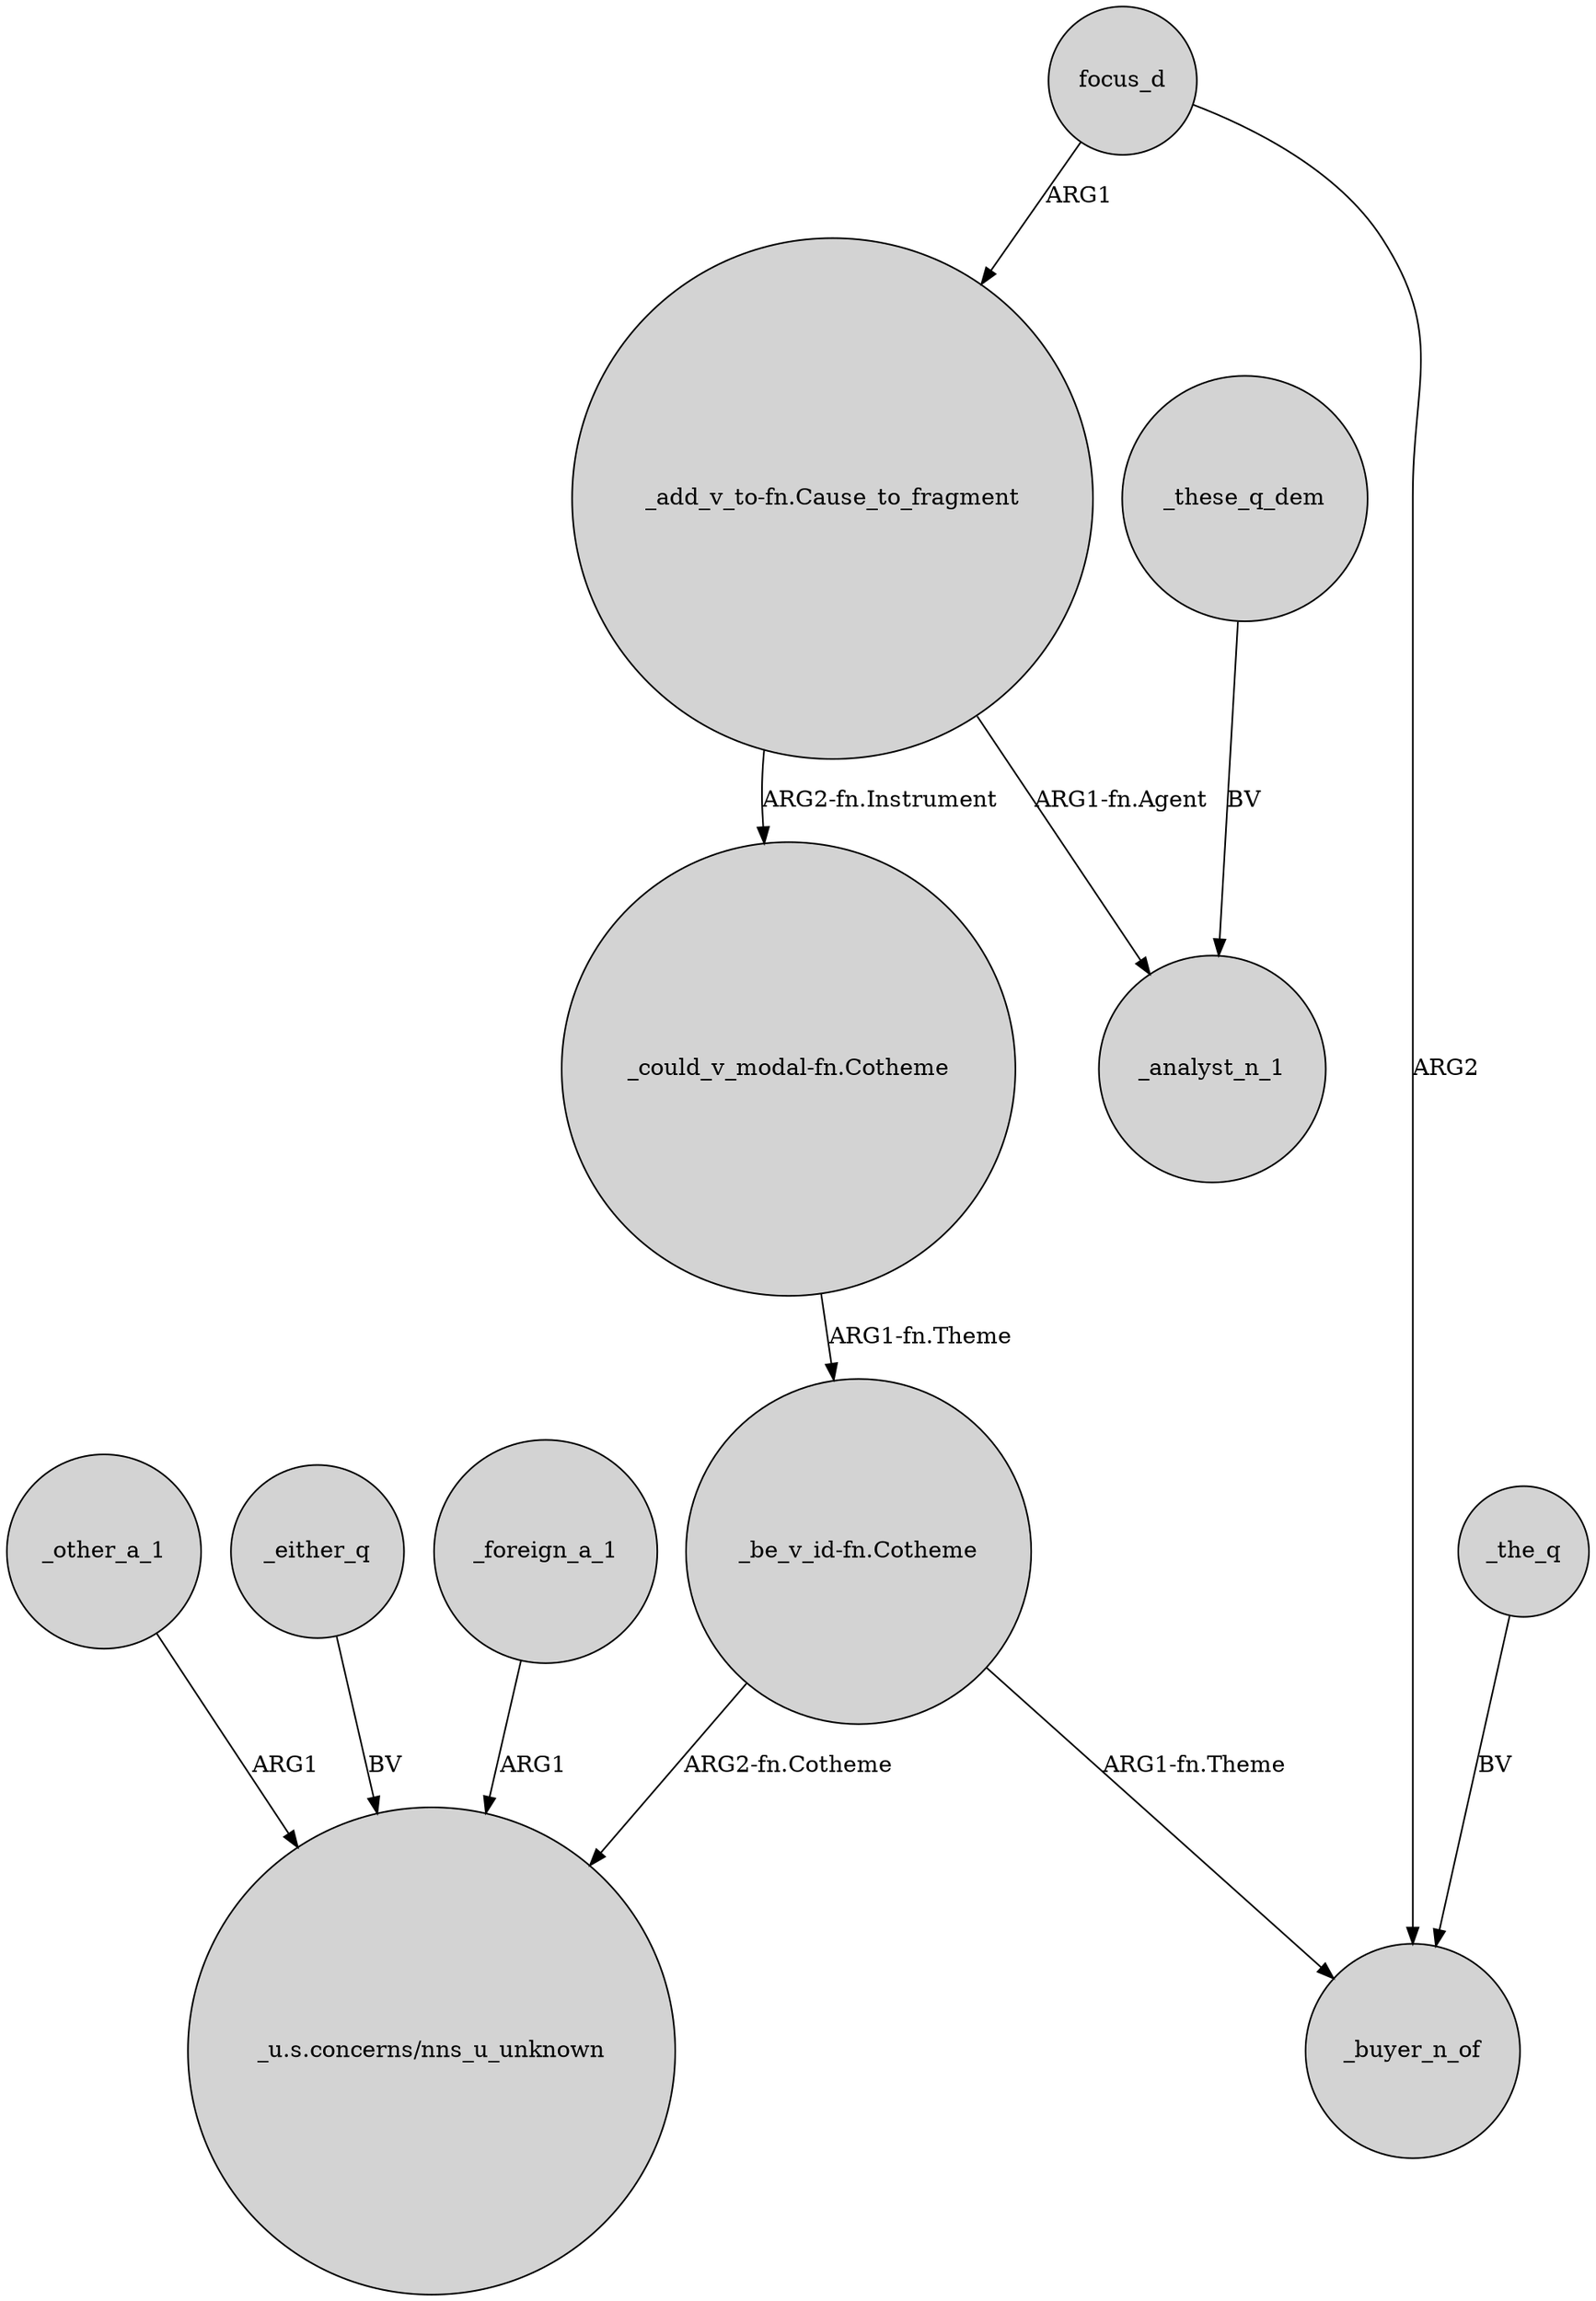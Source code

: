 digraph {
	node [shape=circle style=filled]
	"_could_v_modal-fn.Cotheme" -> "_be_v_id-fn.Cotheme" [label="ARG1-fn.Theme"]
	_foreign_a_1 -> "_u.s.concerns/nns_u_unknown" [label=ARG1]
	"_add_v_to-fn.Cause_to_fragment" -> _analyst_n_1 [label="ARG1-fn.Agent"]
	_other_a_1 -> "_u.s.concerns/nns_u_unknown" [label=ARG1]
	focus_d -> "_add_v_to-fn.Cause_to_fragment" [label=ARG1]
	"_add_v_to-fn.Cause_to_fragment" -> "_could_v_modal-fn.Cotheme" [label="ARG2-fn.Instrument"]
	_either_q -> "_u.s.concerns/nns_u_unknown" [label=BV]
	"_be_v_id-fn.Cotheme" -> "_u.s.concerns/nns_u_unknown" [label="ARG2-fn.Cotheme"]
	_these_q_dem -> _analyst_n_1 [label=BV]
	focus_d -> _buyer_n_of [label=ARG2]
	"_be_v_id-fn.Cotheme" -> _buyer_n_of [label="ARG1-fn.Theme"]
	_the_q -> _buyer_n_of [label=BV]
}

